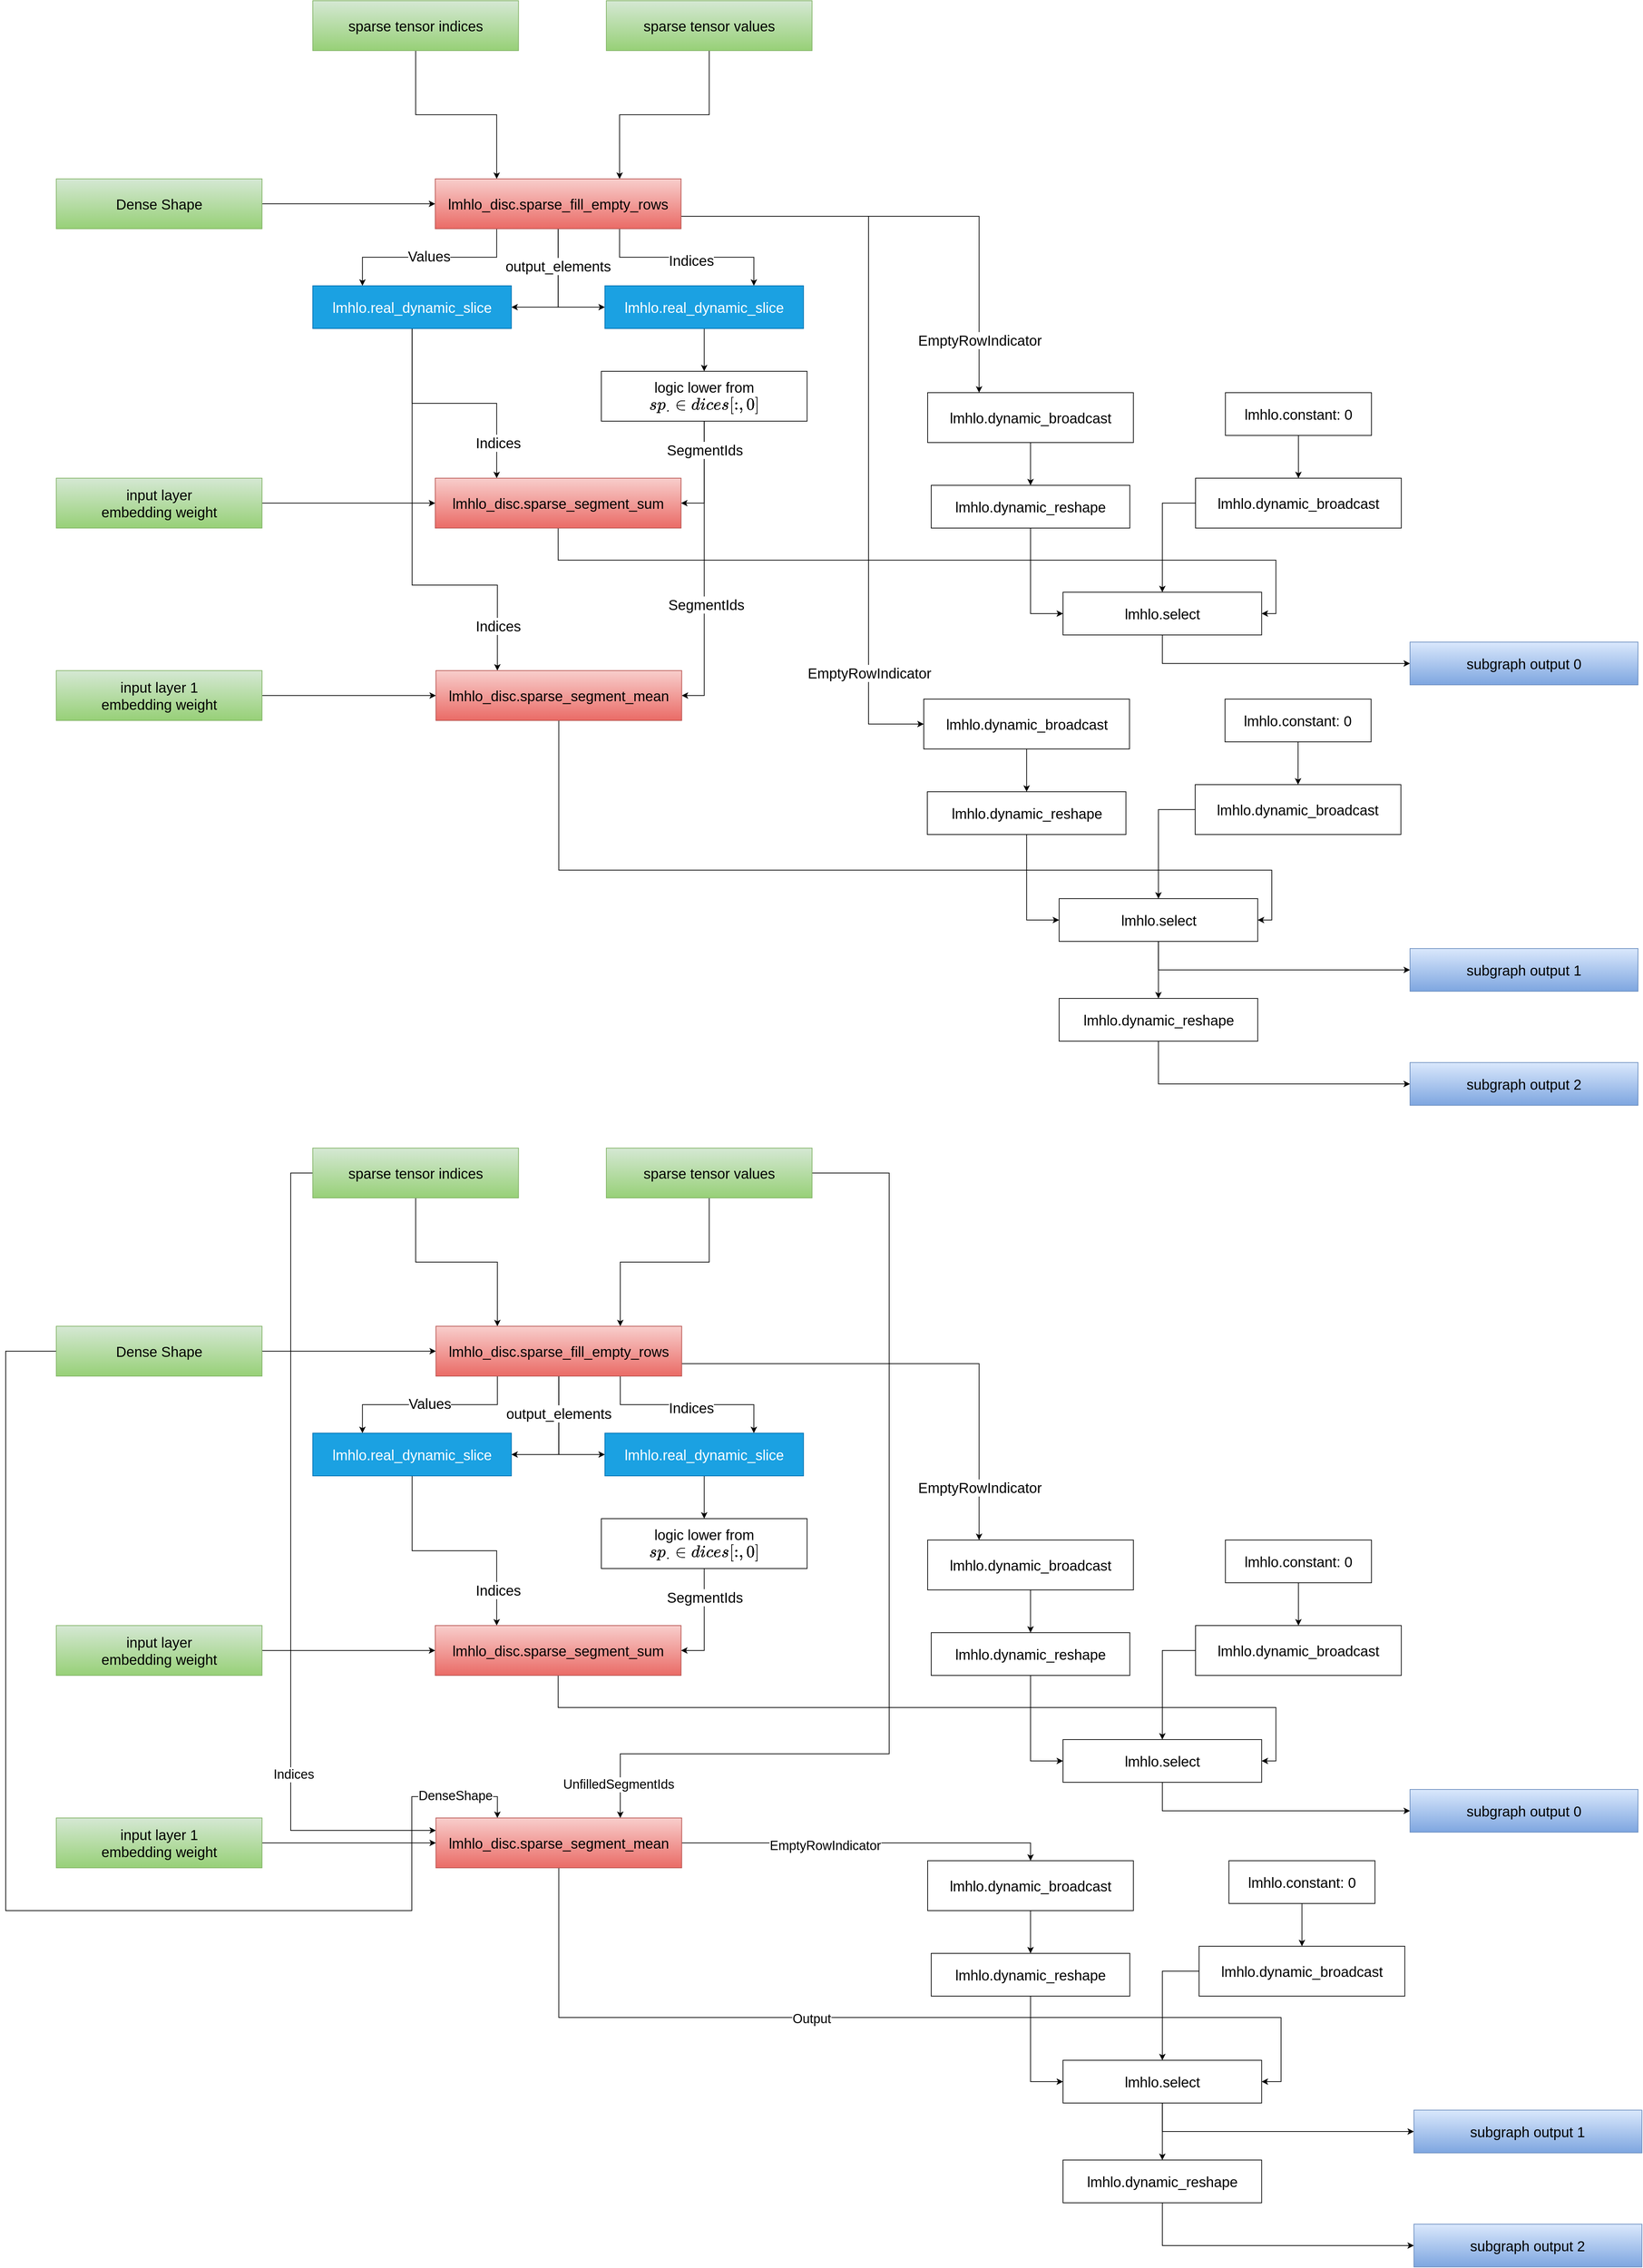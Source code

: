 <mxfile version="20.8.1" type="github">
  <diagram id="d8bZDvyaRTqL3WgqzmWe" name="第 1 页">
    <mxGraphModel dx="1758" dy="1062" grid="1" gridSize="10" guides="1" tooltips="1" connect="1" arrows="1" fold="1" page="1" pageScale="1" pageWidth="827" pageHeight="1169" math="0" shadow="0">
      <root>
        <mxCell id="0" />
        <mxCell id="1" parent="0" />
        <mxCell id="X-xHW5mmLoSHut0sya67-3" style="edgeStyle=orthogonalEdgeStyle;rounded=0;orthogonalLoop=1;jettySize=auto;html=1;entryX=0.75;entryY=0;entryDx=0;entryDy=0;" edge="1" parent="1" source="cq9_FSoDsHFWqfSbP8nX-22" target="cq9_FSoDsHFWqfSbP8nX-47">
          <mxGeometry relative="1" as="geometry" />
        </mxCell>
        <mxCell id="cq9_FSoDsHFWqfSbP8nX-22" value="sparse tensor values" style="rounded=0;whiteSpace=wrap;html=1;fontSize=20;fillColor=#d5e8d4;strokeColor=#82b366;gradientColor=#97d077;" parent="1" vertex="1">
          <mxGeometry x="903.0" y="20" width="288.75" height="70" as="geometry" />
        </mxCell>
        <mxCell id="X-xHW5mmLoSHut0sya67-2" style="edgeStyle=orthogonalEdgeStyle;rounded=0;orthogonalLoop=1;jettySize=auto;html=1;entryX=0.25;entryY=0;entryDx=0;entryDy=0;" edge="1" parent="1" source="cq9_FSoDsHFWqfSbP8nX-36" target="cq9_FSoDsHFWqfSbP8nX-47">
          <mxGeometry relative="1" as="geometry" />
        </mxCell>
        <mxCell id="cq9_FSoDsHFWqfSbP8nX-36" value="sparse tensor indices" style="rounded=0;whiteSpace=wrap;html=1;fontSize=20;fillColor=#d5e8d4;gradientColor=#97d077;strokeColor=#82b366;" parent="1" vertex="1">
          <mxGeometry x="491" y="20" width="288.75" height="70" as="geometry" />
        </mxCell>
        <mxCell id="X-xHW5mmLoSHut0sya67-1" style="edgeStyle=orthogonalEdgeStyle;rounded=0;orthogonalLoop=1;jettySize=auto;html=1;" edge="1" parent="1" source="cq9_FSoDsHFWqfSbP8nX-43" target="cq9_FSoDsHFWqfSbP8nX-47">
          <mxGeometry relative="1" as="geometry" />
        </mxCell>
        <mxCell id="cq9_FSoDsHFWqfSbP8nX-43" value="Dense Shape" style="rounded=0;whiteSpace=wrap;html=1;fontSize=20;fillColor=#d5e8d4;gradientColor=#97d077;strokeColor=#82b366;" parent="1" vertex="1">
          <mxGeometry x="131" y="270" width="288.75" height="70" as="geometry" />
        </mxCell>
        <mxCell id="JlMi3RwVU-hrbqbBFsQh-3" style="edgeStyle=orthogonalEdgeStyle;rounded=0;orthogonalLoop=1;jettySize=auto;html=1;exitX=0.25;exitY=1;exitDx=0;exitDy=0;entryX=0.25;entryY=0;entryDx=0;entryDy=0;fontSize=20;" parent="1" source="cq9_FSoDsHFWqfSbP8nX-47" target="JlMi3RwVU-hrbqbBFsQh-1" edge="1">
          <mxGeometry relative="1" as="geometry" />
        </mxCell>
        <mxCell id="JlMi3RwVU-hrbqbBFsQh-8" value="Values" style="edgeLabel;html=1;align=center;verticalAlign=middle;resizable=0;points=[];fontSize=20;" parent="JlMi3RwVU-hrbqbBFsQh-3" vertex="1" connectable="0">
          <mxGeometry x="0.007" y="-2" relative="1" as="geometry">
            <mxPoint as="offset" />
          </mxGeometry>
        </mxCell>
        <mxCell id="JlMi3RwVU-hrbqbBFsQh-4" style="edgeStyle=orthogonalEdgeStyle;rounded=0;orthogonalLoop=1;jettySize=auto;html=1;exitX=0.75;exitY=1;exitDx=0;exitDy=0;entryX=0.75;entryY=0;entryDx=0;entryDy=0;fontSize=20;" parent="1" source="cq9_FSoDsHFWqfSbP8nX-47" target="JlMi3RwVU-hrbqbBFsQh-2" edge="1">
          <mxGeometry relative="1" as="geometry" />
        </mxCell>
        <mxCell id="JlMi3RwVU-hrbqbBFsQh-9" value="Indices" style="edgeLabel;html=1;align=center;verticalAlign=middle;resizable=0;points=[];fontSize=20;" parent="JlMi3RwVU-hrbqbBFsQh-4" vertex="1" connectable="0">
          <mxGeometry x="0.044" y="-4" relative="1" as="geometry">
            <mxPoint as="offset" />
          </mxGeometry>
        </mxCell>
        <mxCell id="JlMi3RwVU-hrbqbBFsQh-5" style="edgeStyle=orthogonalEdgeStyle;rounded=0;orthogonalLoop=1;jettySize=auto;html=1;entryX=1;entryY=0.5;entryDx=0;entryDy=0;fontSize=20;" parent="1" source="cq9_FSoDsHFWqfSbP8nX-47" target="JlMi3RwVU-hrbqbBFsQh-1" edge="1">
          <mxGeometry relative="1" as="geometry" />
        </mxCell>
        <mxCell id="JlMi3RwVU-hrbqbBFsQh-6" style="edgeStyle=orthogonalEdgeStyle;rounded=0;orthogonalLoop=1;jettySize=auto;html=1;exitX=0.5;exitY=1;exitDx=0;exitDy=0;entryX=0;entryY=0.5;entryDx=0;entryDy=0;fontSize=20;" parent="1" source="cq9_FSoDsHFWqfSbP8nX-47" target="JlMi3RwVU-hrbqbBFsQh-2" edge="1">
          <mxGeometry relative="1" as="geometry" />
        </mxCell>
        <mxCell id="JlMi3RwVU-hrbqbBFsQh-7" value="output_elements" style="edgeLabel;html=1;align=center;verticalAlign=middle;resizable=0;points=[];fontSize=20;" parent="JlMi3RwVU-hrbqbBFsQh-6" vertex="1" connectable="0">
          <mxGeometry x="-0.408" y="-1" relative="1" as="geometry">
            <mxPoint as="offset" />
          </mxGeometry>
        </mxCell>
        <mxCell id="JlMi3RwVU-hrbqbBFsQh-59" style="edgeStyle=orthogonalEdgeStyle;rounded=0;orthogonalLoop=1;jettySize=auto;html=1;exitX=1;exitY=0.75;exitDx=0;exitDy=0;entryX=0.25;entryY=0;entryDx=0;entryDy=0;fontSize=20;" parent="1" source="cq9_FSoDsHFWqfSbP8nX-47" target="JlMi3RwVU-hrbqbBFsQh-26" edge="1">
          <mxGeometry relative="1" as="geometry" />
        </mxCell>
        <mxCell id="JlMi3RwVU-hrbqbBFsQh-61" value="EmptyRowIndicator" style="edgeLabel;html=1;align=center;verticalAlign=middle;resizable=0;points=[];fontSize=20;" parent="JlMi3RwVU-hrbqbBFsQh-59" vertex="1" connectable="0">
          <mxGeometry x="0.777" y="1" relative="1" as="geometry">
            <mxPoint as="offset" />
          </mxGeometry>
        </mxCell>
        <mxCell id="JlMi3RwVU-hrbqbBFsQh-73" style="edgeStyle=orthogonalEdgeStyle;rounded=0;orthogonalLoop=1;jettySize=auto;html=1;exitX=1;exitY=0.75;exitDx=0;exitDy=0;entryX=0;entryY=0.5;entryDx=0;entryDy=0;fontSize=20;" parent="1" source="cq9_FSoDsHFWqfSbP8nX-47" target="JlMi3RwVU-hrbqbBFsQh-51" edge="1">
          <mxGeometry x="0.059" y="133" relative="1" as="geometry">
            <Array as="points">
              <mxPoint x="1271" y="323" />
              <mxPoint x="1271" y="1035" />
            </Array>
            <mxPoint as="offset" />
          </mxGeometry>
        </mxCell>
        <mxCell id="JlMi3RwVU-hrbqbBFsQh-74" value="EmptyRowIndicator" style="edgeLabel;html=1;align=center;verticalAlign=middle;resizable=0;points=[];fontSize=20;" parent="JlMi3RwVU-hrbqbBFsQh-73" vertex="1" connectable="0">
          <mxGeometry x="0.716" y="1" relative="1" as="geometry">
            <mxPoint as="offset" />
          </mxGeometry>
        </mxCell>
        <mxCell id="cq9_FSoDsHFWqfSbP8nX-47" value="lmhlo_disc.sparse_fill_empty_rows" style="rounded=0;whiteSpace=wrap;html=1;fontSize=20;fillColor=#f8cecc;strokeColor=#b85450;gradientColor=#ea6b66;" parent="1" vertex="1">
          <mxGeometry x="662.87" y="270" width="345" height="70" as="geometry" />
        </mxCell>
        <mxCell id="JlMi3RwVU-hrbqbBFsQh-19" style="edgeStyle=orthogonalEdgeStyle;rounded=0;orthogonalLoop=1;jettySize=auto;html=1;entryX=0.25;entryY=0;entryDx=0;entryDy=0;fontSize=20;" parent="1" source="JlMi3RwVU-hrbqbBFsQh-1" target="JlMi3RwVU-hrbqbBFsQh-10" edge="1">
          <mxGeometry relative="1" as="geometry" />
        </mxCell>
        <mxCell id="JlMi3RwVU-hrbqbBFsQh-48" value="Indices" style="edgeLabel;html=1;align=center;verticalAlign=middle;resizable=0;points=[];fontSize=20;" parent="JlMi3RwVU-hrbqbBFsQh-19" vertex="1" connectable="0">
          <mxGeometry x="0.696" y="2" relative="1" as="geometry">
            <mxPoint as="offset" />
          </mxGeometry>
        </mxCell>
        <mxCell id="JlMi3RwVU-hrbqbBFsQh-46" style="edgeStyle=orthogonalEdgeStyle;rounded=0;orthogonalLoop=1;jettySize=auto;html=1;entryX=0.25;entryY=0;entryDx=0;entryDy=0;fontSize=20;" parent="1" source="JlMi3RwVU-hrbqbBFsQh-1" target="JlMi3RwVU-hrbqbBFsQh-40" edge="1">
          <mxGeometry relative="1" as="geometry">
            <Array as="points">
              <mxPoint x="630" y="840" />
              <mxPoint x="750" y="840" />
            </Array>
          </mxGeometry>
        </mxCell>
        <mxCell id="JlMi3RwVU-hrbqbBFsQh-49" value="Indices" style="edgeLabel;html=1;align=center;verticalAlign=middle;resizable=0;points=[];fontSize=20;" parent="JlMi3RwVU-hrbqbBFsQh-46" vertex="1" connectable="0">
          <mxGeometry x="0.79" y="1" relative="1" as="geometry">
            <mxPoint as="offset" />
          </mxGeometry>
        </mxCell>
        <mxCell id="JlMi3RwVU-hrbqbBFsQh-1" value="lmhlo.real_dynamic_slice" style="rounded=0;whiteSpace=wrap;html=1;fontSize=20;fillColor=#1ba1e2;fontColor=#ffffff;strokeColor=#006EAF;" parent="1" vertex="1">
          <mxGeometry x="491" y="420" width="278.75" height="60" as="geometry" />
        </mxCell>
        <mxCell id="JlMi3RwVU-hrbqbBFsQh-13" style="edgeStyle=orthogonalEdgeStyle;rounded=0;orthogonalLoop=1;jettySize=auto;html=1;entryX=0.5;entryY=0;entryDx=0;entryDy=0;fontSize=20;" parent="1" source="JlMi3RwVU-hrbqbBFsQh-2" target="JlMi3RwVU-hrbqbBFsQh-12" edge="1">
          <mxGeometry relative="1" as="geometry" />
        </mxCell>
        <mxCell id="JlMi3RwVU-hrbqbBFsQh-2" value="lmhlo.real_dynamic_slice" style="rounded=0;whiteSpace=wrap;html=1;fontSize=20;fillColor=#1ba1e2;fontColor=#ffffff;strokeColor=#006EAF;" parent="1" vertex="1">
          <mxGeometry x="901" y="420" width="278.75" height="60" as="geometry" />
        </mxCell>
        <mxCell id="JlMi3RwVU-hrbqbBFsQh-66" style="edgeStyle=orthogonalEdgeStyle;rounded=0;orthogonalLoop=1;jettySize=auto;html=1;exitX=0.5;exitY=1;exitDx=0;exitDy=0;entryX=1;entryY=0.5;entryDx=0;entryDy=0;fontSize=20;" parent="1" source="JlMi3RwVU-hrbqbBFsQh-10" target="JlMi3RwVU-hrbqbBFsQh-37" edge="1">
          <mxGeometry relative="1" as="geometry" />
        </mxCell>
        <mxCell id="JlMi3RwVU-hrbqbBFsQh-10" value="lmhlo_disc.sparse_segment_sum" style="rounded=0;whiteSpace=wrap;html=1;fontSize=20;fillColor=#f8cecc;strokeColor=#b85450;gradientColor=#ea6b66;" parent="1" vertex="1">
          <mxGeometry x="662.87" y="690" width="345" height="70" as="geometry" />
        </mxCell>
        <mxCell id="JlMi3RwVU-hrbqbBFsQh-14" style="edgeStyle=orthogonalEdgeStyle;rounded=0;orthogonalLoop=1;jettySize=auto;html=1;exitX=0.5;exitY=1;exitDx=0;exitDy=0;entryX=1;entryY=0.5;entryDx=0;entryDy=0;fontSize=20;" parent="1" source="JlMi3RwVU-hrbqbBFsQh-12" target="JlMi3RwVU-hrbqbBFsQh-10" edge="1">
          <mxGeometry relative="1" as="geometry" />
        </mxCell>
        <mxCell id="JlMi3RwVU-hrbqbBFsQh-43" style="edgeStyle=orthogonalEdgeStyle;rounded=0;orthogonalLoop=1;jettySize=auto;html=1;exitX=0.5;exitY=1;exitDx=0;exitDy=0;entryX=1;entryY=0.5;entryDx=0;entryDy=0;fontSize=20;" parent="1" source="JlMi3RwVU-hrbqbBFsQh-12" target="JlMi3RwVU-hrbqbBFsQh-40" edge="1">
          <mxGeometry relative="1" as="geometry" />
        </mxCell>
        <mxCell id="JlMi3RwVU-hrbqbBFsQh-45" value="SegmentIds" style="edgeLabel;html=1;align=center;verticalAlign=middle;resizable=0;points=[];fontSize=20;" parent="JlMi3RwVU-hrbqbBFsQh-43" vertex="1" connectable="0">
          <mxGeometry x="0.234" y="2" relative="1" as="geometry">
            <mxPoint as="offset" />
          </mxGeometry>
        </mxCell>
        <mxCell id="JlMi3RwVU-hrbqbBFsQh-12" value="logic lower from `sp_ids.indices[:, 0]`" style="rounded=0;whiteSpace=wrap;html=1;fontSize=20;" parent="1" vertex="1">
          <mxGeometry x="896" y="540" width="288.75" height="70" as="geometry" />
        </mxCell>
        <mxCell id="JlMi3RwVU-hrbqbBFsQh-23" style="edgeStyle=orthogonalEdgeStyle;rounded=0;orthogonalLoop=1;jettySize=auto;html=1;exitX=1;exitY=0.5;exitDx=0;exitDy=0;entryX=0;entryY=0.5;entryDx=0;entryDy=0;fontSize=20;" parent="1" source="JlMi3RwVU-hrbqbBFsQh-18" target="JlMi3RwVU-hrbqbBFsQh-10" edge="1">
          <mxGeometry relative="1" as="geometry" />
        </mxCell>
        <mxCell id="JlMi3RwVU-hrbqbBFsQh-18" value="input layer &lt;br&gt;embedding weight" style="rounded=0;whiteSpace=wrap;html=1;fontSize=20;fillColor=#d5e8d4;gradientColor=#97d077;strokeColor=#82b366;" parent="1" vertex="1">
          <mxGeometry x="131" y="690" width="288.75" height="70" as="geometry" />
        </mxCell>
        <mxCell id="JlMi3RwVU-hrbqbBFsQh-32" style="edgeStyle=orthogonalEdgeStyle;rounded=0;orthogonalLoop=1;jettySize=auto;html=1;entryX=0.5;entryY=0;entryDx=0;entryDy=0;fontSize=20;" parent="1" source="JlMi3RwVU-hrbqbBFsQh-26" target="JlMi3RwVU-hrbqbBFsQh-31" edge="1">
          <mxGeometry relative="1" as="geometry" />
        </mxCell>
        <mxCell id="JlMi3RwVU-hrbqbBFsQh-26" value="lmhlo.dynamic_broadcast" style="rounded=0;whiteSpace=wrap;html=1;fontSize=20;" parent="1" vertex="1">
          <mxGeometry x="1354" y="570" width="288.75" height="70" as="geometry" />
        </mxCell>
        <mxCell id="JlMi3RwVU-hrbqbBFsQh-38" style="edgeStyle=orthogonalEdgeStyle;rounded=0;orthogonalLoop=1;jettySize=auto;html=1;entryX=0;entryY=0.5;entryDx=0;entryDy=0;fontSize=20;" parent="1" source="JlMi3RwVU-hrbqbBFsQh-31" target="JlMi3RwVU-hrbqbBFsQh-37" edge="1">
          <mxGeometry relative="1" as="geometry" />
        </mxCell>
        <mxCell id="JlMi3RwVU-hrbqbBFsQh-31" value="lmhlo.dynamic_reshape" style="rounded=0;whiteSpace=wrap;html=1;fontSize=20;" parent="1" vertex="1">
          <mxGeometry x="1359" y="700" width="278.75" height="60" as="geometry" />
        </mxCell>
        <mxCell id="JlMi3RwVU-hrbqbBFsQh-67" style="edgeStyle=orthogonalEdgeStyle;rounded=0;orthogonalLoop=1;jettySize=auto;html=1;exitX=0;exitY=0.5;exitDx=0;exitDy=0;entryX=0.5;entryY=0;entryDx=0;entryDy=0;fontSize=20;" parent="1" source="JlMi3RwVU-hrbqbBFsQh-34" target="JlMi3RwVU-hrbqbBFsQh-37" edge="1">
          <mxGeometry relative="1" as="geometry" />
        </mxCell>
        <mxCell id="JlMi3RwVU-hrbqbBFsQh-34" value="lmhlo.dynamic_broadcast" style="rounded=0;whiteSpace=wrap;html=1;fontSize=20;" parent="1" vertex="1">
          <mxGeometry x="1730" y="690" width="288.75" height="70" as="geometry" />
        </mxCell>
        <mxCell id="JlMi3RwVU-hrbqbBFsQh-35" style="edgeStyle=orthogonalEdgeStyle;rounded=0;orthogonalLoop=1;jettySize=auto;html=1;entryX=0.5;entryY=0;entryDx=0;entryDy=0;fontSize=20;" parent="1" source="JlMi3RwVU-hrbqbBFsQh-36" target="JlMi3RwVU-hrbqbBFsQh-34" edge="1">
          <mxGeometry relative="1" as="geometry" />
        </mxCell>
        <mxCell id="JlMi3RwVU-hrbqbBFsQh-36" value="lmhlo.constant: 0" style="rounded=0;whiteSpace=wrap;html=1;fontSize=20;" parent="1" vertex="1">
          <mxGeometry x="1771.88" y="570" width="205" height="60" as="geometry" />
        </mxCell>
        <mxCell id="JlMi3RwVU-hrbqbBFsQh-71" style="edgeStyle=orthogonalEdgeStyle;rounded=0;orthogonalLoop=1;jettySize=auto;html=1;entryX=0;entryY=0.5;entryDx=0;entryDy=0;fontSize=20;" parent="1" source="JlMi3RwVU-hrbqbBFsQh-37" target="JlMi3RwVU-hrbqbBFsQh-70" edge="1">
          <mxGeometry relative="1" as="geometry">
            <Array as="points">
              <mxPoint x="1683" y="950" />
            </Array>
          </mxGeometry>
        </mxCell>
        <mxCell id="JlMi3RwVU-hrbqbBFsQh-37" value="lmhlo.select" style="rounded=0;whiteSpace=wrap;html=1;fontSize=20;" parent="1" vertex="1">
          <mxGeometry x="1544" y="850" width="278.75" height="60" as="geometry" />
        </mxCell>
        <mxCell id="JlMi3RwVU-hrbqbBFsQh-72" style="edgeStyle=orthogonalEdgeStyle;rounded=0;orthogonalLoop=1;jettySize=auto;html=1;entryX=1;entryY=0.5;entryDx=0;entryDy=0;fontSize=20;" parent="1" source="JlMi3RwVU-hrbqbBFsQh-40" target="JlMi3RwVU-hrbqbBFsQh-58" edge="1">
          <mxGeometry relative="1" as="geometry">
            <Array as="points">
              <mxPoint x="836" y="1240" />
              <mxPoint x="1837" y="1240" />
              <mxPoint x="1837" y="1310" />
            </Array>
          </mxGeometry>
        </mxCell>
        <mxCell id="JlMi3RwVU-hrbqbBFsQh-40" value="lmhlo_disc.sparse_segment_mean" style="rounded=0;whiteSpace=wrap;html=1;fontSize=20;fillColor=#f8cecc;strokeColor=#b85450;gradientColor=#ea6b66;" parent="1" vertex="1">
          <mxGeometry x="663.82" y="960" width="345" height="70" as="geometry" />
        </mxCell>
        <mxCell id="JlMi3RwVU-hrbqbBFsQh-42" style="edgeStyle=orthogonalEdgeStyle;rounded=0;orthogonalLoop=1;jettySize=auto;html=1;exitX=1;exitY=0.5;exitDx=0;exitDy=0;entryX=0;entryY=0.5;entryDx=0;entryDy=0;fontSize=20;" parent="1" source="JlMi3RwVU-hrbqbBFsQh-41" target="JlMi3RwVU-hrbqbBFsQh-40" edge="1">
          <mxGeometry relative="1" as="geometry" />
        </mxCell>
        <mxCell id="JlMi3RwVU-hrbqbBFsQh-41" value="input layer 1&lt;br&gt;embedding weight" style="rounded=0;whiteSpace=wrap;html=1;fontSize=20;fillColor=#d5e8d4;gradientColor=#97d077;strokeColor=#82b366;" parent="1" vertex="1">
          <mxGeometry x="131" y="960" width="288.75" height="70" as="geometry" />
        </mxCell>
        <mxCell id="JlMi3RwVU-hrbqbBFsQh-44" value="SegmentIds" style="edgeLabel;html=1;align=center;verticalAlign=middle;resizable=0;points=[];fontSize=20;" parent="1" vertex="1" connectable="0">
          <mxGeometry x="1040.377" y="650.0" as="geometry" />
        </mxCell>
        <mxCell id="JlMi3RwVU-hrbqbBFsQh-50" style="edgeStyle=orthogonalEdgeStyle;rounded=0;orthogonalLoop=1;jettySize=auto;html=1;entryX=0.5;entryY=0;entryDx=0;entryDy=0;fontSize=20;" parent="1" source="JlMi3RwVU-hrbqbBFsQh-51" target="JlMi3RwVU-hrbqbBFsQh-53" edge="1">
          <mxGeometry relative="1" as="geometry" />
        </mxCell>
        <mxCell id="JlMi3RwVU-hrbqbBFsQh-51" value="lmhlo.dynamic_broadcast" style="rounded=0;whiteSpace=wrap;html=1;fontSize=20;" parent="1" vertex="1">
          <mxGeometry x="1348.53" y="1000" width="288.75" height="70" as="geometry" />
        </mxCell>
        <mxCell id="JlMi3RwVU-hrbqbBFsQh-52" style="edgeStyle=orthogonalEdgeStyle;rounded=0;orthogonalLoop=1;jettySize=auto;html=1;entryX=0;entryY=0.5;entryDx=0;entryDy=0;fontSize=20;" parent="1" source="JlMi3RwVU-hrbqbBFsQh-53" target="JlMi3RwVU-hrbqbBFsQh-58" edge="1">
          <mxGeometry relative="1" as="geometry" />
        </mxCell>
        <mxCell id="JlMi3RwVU-hrbqbBFsQh-53" value="lmhlo.dynamic_reshape" style="rounded=0;whiteSpace=wrap;html=1;fontSize=20;" parent="1" vertex="1">
          <mxGeometry x="1353.53" y="1130" width="278.75" height="60" as="geometry" />
        </mxCell>
        <mxCell id="JlMi3RwVU-hrbqbBFsQh-75" style="edgeStyle=orthogonalEdgeStyle;rounded=0;orthogonalLoop=1;jettySize=auto;html=1;exitX=0;exitY=0.5;exitDx=0;exitDy=0;fontSize=20;" parent="1" source="JlMi3RwVU-hrbqbBFsQh-55" target="JlMi3RwVU-hrbqbBFsQh-58" edge="1">
          <mxGeometry relative="1" as="geometry" />
        </mxCell>
        <mxCell id="JlMi3RwVU-hrbqbBFsQh-55" value="lmhlo.dynamic_broadcast" style="rounded=0;whiteSpace=wrap;html=1;fontSize=20;" parent="1" vertex="1">
          <mxGeometry x="1729.47" y="1120" width="288.75" height="70" as="geometry" />
        </mxCell>
        <mxCell id="JlMi3RwVU-hrbqbBFsQh-56" style="edgeStyle=orthogonalEdgeStyle;rounded=0;orthogonalLoop=1;jettySize=auto;html=1;entryX=0.5;entryY=0;entryDx=0;entryDy=0;fontSize=20;" parent="1" source="JlMi3RwVU-hrbqbBFsQh-57" target="JlMi3RwVU-hrbqbBFsQh-55" edge="1">
          <mxGeometry relative="1" as="geometry" />
        </mxCell>
        <mxCell id="JlMi3RwVU-hrbqbBFsQh-57" value="lmhlo.constant: 0" style="rounded=0;whiteSpace=wrap;html=1;fontSize=20;" parent="1" vertex="1">
          <mxGeometry x="1771.35" y="1000" width="205" height="60" as="geometry" />
        </mxCell>
        <mxCell id="JlMi3RwVU-hrbqbBFsQh-77" style="edgeStyle=orthogonalEdgeStyle;rounded=0;orthogonalLoop=1;jettySize=auto;html=1;entryX=0.5;entryY=0;entryDx=0;entryDy=0;fontSize=20;" parent="1" source="JlMi3RwVU-hrbqbBFsQh-58" target="JlMi3RwVU-hrbqbBFsQh-76" edge="1">
          <mxGeometry relative="1" as="geometry" />
        </mxCell>
        <mxCell id="JlMi3RwVU-hrbqbBFsQh-81" style="edgeStyle=orthogonalEdgeStyle;rounded=0;orthogonalLoop=1;jettySize=auto;html=1;entryX=0;entryY=0.5;entryDx=0;entryDy=0;fontSize=20;" parent="1" source="JlMi3RwVU-hrbqbBFsQh-58" target="JlMi3RwVU-hrbqbBFsQh-78" edge="1">
          <mxGeometry relative="1" as="geometry">
            <Array as="points">
              <mxPoint x="1678" y="1380" />
            </Array>
          </mxGeometry>
        </mxCell>
        <mxCell id="JlMi3RwVU-hrbqbBFsQh-58" value="lmhlo.select" style="rounded=0;whiteSpace=wrap;html=1;fontSize=20;" parent="1" vertex="1">
          <mxGeometry x="1538.53" y="1280" width="278.75" height="60" as="geometry" />
        </mxCell>
        <mxCell id="JlMi3RwVU-hrbqbBFsQh-70" value="subgraph output 0" style="rounded=0;whiteSpace=wrap;html=1;fontSize=20;fillColor=#dae8fc;gradientColor=#7ea6e0;strokeColor=#6c8ebf;" parent="1" vertex="1">
          <mxGeometry x="2031" y="920" width="320" height="60" as="geometry" />
        </mxCell>
        <mxCell id="JlMi3RwVU-hrbqbBFsQh-80" style="edgeStyle=orthogonalEdgeStyle;rounded=0;orthogonalLoop=1;jettySize=auto;html=1;entryX=0;entryY=0.5;entryDx=0;entryDy=0;fontSize=20;" parent="1" source="JlMi3RwVU-hrbqbBFsQh-76" target="JlMi3RwVU-hrbqbBFsQh-79" edge="1">
          <mxGeometry relative="1" as="geometry">
            <Array as="points">
              <mxPoint x="1678" y="1540" />
            </Array>
          </mxGeometry>
        </mxCell>
        <mxCell id="JlMi3RwVU-hrbqbBFsQh-76" value="lmhlo.dynamic_reshape" style="rounded=0;whiteSpace=wrap;html=1;fontSize=20;" parent="1" vertex="1">
          <mxGeometry x="1538.53" y="1420" width="278.75" height="60" as="geometry" />
        </mxCell>
        <mxCell id="JlMi3RwVU-hrbqbBFsQh-78" value="subgraph output 1" style="rounded=0;whiteSpace=wrap;html=1;fontSize=20;fillColor=#dae8fc;gradientColor=#7ea6e0;strokeColor=#6c8ebf;" parent="1" vertex="1">
          <mxGeometry x="2031" y="1350" width="320" height="60" as="geometry" />
        </mxCell>
        <mxCell id="JlMi3RwVU-hrbqbBFsQh-79" value="subgraph output 2" style="rounded=0;whiteSpace=wrap;html=1;fontSize=20;fillColor=#dae8fc;gradientColor=#7ea6e0;strokeColor=#6c8ebf;" parent="1" vertex="1">
          <mxGeometry x="2031" y="1510" width="320" height="60" as="geometry" />
        </mxCell>
        <mxCell id="X-xHW5mmLoSHut0sya67-4" style="edgeStyle=orthogonalEdgeStyle;rounded=0;orthogonalLoop=1;jettySize=auto;html=1;entryX=0.75;entryY=0;entryDx=0;entryDy=0;" edge="1" parent="1" source="X-xHW5mmLoSHut0sya67-5" target="X-xHW5mmLoSHut0sya67-21">
          <mxGeometry relative="1" as="geometry" />
        </mxCell>
        <mxCell id="X-xHW5mmLoSHut0sya67-76" style="edgeStyle=orthogonalEdgeStyle;rounded=0;orthogonalLoop=1;jettySize=auto;html=1;entryX=0.75;entryY=0;entryDx=0;entryDy=0;fontSize=18;" edge="1" parent="1" source="X-xHW5mmLoSHut0sya67-5" target="X-xHW5mmLoSHut0sya67-48">
          <mxGeometry relative="1" as="geometry">
            <Array as="points">
              <mxPoint x="1300" y="1665" />
              <mxPoint x="1300" y="2480" />
              <mxPoint x="923" y="2480" />
            </Array>
          </mxGeometry>
        </mxCell>
        <mxCell id="X-xHW5mmLoSHut0sya67-77" value="UnfilledSegmentIds" style="edgeLabel;html=1;align=center;verticalAlign=middle;resizable=0;points=[];fontSize=18;" vertex="1" connectable="0" parent="X-xHW5mmLoSHut0sya67-76">
          <mxGeometry x="0.932" y="-3" relative="1" as="geometry">
            <mxPoint as="offset" />
          </mxGeometry>
        </mxCell>
        <mxCell id="X-xHW5mmLoSHut0sya67-5" value="sparse tensor values" style="rounded=0;whiteSpace=wrap;html=1;fontSize=20;fillColor=#d5e8d4;strokeColor=#82b366;gradientColor=#97d077;" vertex="1" parent="1">
          <mxGeometry x="903.0" y="1630" width="288.75" height="70" as="geometry" />
        </mxCell>
        <mxCell id="X-xHW5mmLoSHut0sya67-6" style="edgeStyle=orthogonalEdgeStyle;rounded=0;orthogonalLoop=1;jettySize=auto;html=1;entryX=0.25;entryY=0;entryDx=0;entryDy=0;" edge="1" parent="1" source="X-xHW5mmLoSHut0sya67-7" target="X-xHW5mmLoSHut0sya67-21">
          <mxGeometry relative="1" as="geometry" />
        </mxCell>
        <mxCell id="X-xHW5mmLoSHut0sya67-74" style="edgeStyle=orthogonalEdgeStyle;rounded=0;orthogonalLoop=1;jettySize=auto;html=1;entryX=0;entryY=0.25;entryDx=0;entryDy=0;fontSize=18;" edge="1" parent="1" source="X-xHW5mmLoSHut0sya67-7" target="X-xHW5mmLoSHut0sya67-48">
          <mxGeometry relative="1" as="geometry">
            <Array as="points">
              <mxPoint x="460" y="1665" />
              <mxPoint x="460" y="2588" />
            </Array>
          </mxGeometry>
        </mxCell>
        <mxCell id="X-xHW5mmLoSHut0sya67-75" value="Indices" style="edgeLabel;html=1;align=center;verticalAlign=middle;resizable=0;points=[];fontSize=18;" vertex="1" connectable="0" parent="X-xHW5mmLoSHut0sya67-74">
          <mxGeometry x="0.511" y="4" relative="1" as="geometry">
            <mxPoint as="offset" />
          </mxGeometry>
        </mxCell>
        <mxCell id="X-xHW5mmLoSHut0sya67-7" value="sparse tensor indices" style="rounded=0;whiteSpace=wrap;html=1;fontSize=20;fillColor=#d5e8d4;gradientColor=#97d077;strokeColor=#82b366;" vertex="1" parent="1">
          <mxGeometry x="491" y="1630" width="288.75" height="70" as="geometry" />
        </mxCell>
        <mxCell id="X-xHW5mmLoSHut0sya67-8" style="edgeStyle=orthogonalEdgeStyle;rounded=0;orthogonalLoop=1;jettySize=auto;html=1;" edge="1" parent="1" source="X-xHW5mmLoSHut0sya67-9" target="X-xHW5mmLoSHut0sya67-21">
          <mxGeometry relative="1" as="geometry" />
        </mxCell>
        <mxCell id="X-xHW5mmLoSHut0sya67-78" style="edgeStyle=orthogonalEdgeStyle;rounded=0;orthogonalLoop=1;jettySize=auto;html=1;fontSize=18;entryX=0.25;entryY=0;entryDx=0;entryDy=0;" edge="1" parent="1" source="X-xHW5mmLoSHut0sya67-9" target="X-xHW5mmLoSHut0sya67-48">
          <mxGeometry relative="1" as="geometry">
            <mxPoint x="750" y="2560" as="targetPoint" />
            <Array as="points">
              <mxPoint x="60" y="1915" />
              <mxPoint x="60" y="2700" />
              <mxPoint x="630" y="2700" />
              <mxPoint x="630" y="2540" />
              <mxPoint x="750" y="2540" />
            </Array>
          </mxGeometry>
        </mxCell>
        <mxCell id="X-xHW5mmLoSHut0sya67-80" value="DenseShape" style="edgeLabel;html=1;align=center;verticalAlign=middle;resizable=0;points=[];fontSize=18;" vertex="1" connectable="0" parent="X-xHW5mmLoSHut0sya67-78">
          <mxGeometry x="0.885" y="1" relative="1" as="geometry">
            <mxPoint x="10" as="offset" />
          </mxGeometry>
        </mxCell>
        <mxCell id="X-xHW5mmLoSHut0sya67-9" value="Dense Shape" style="rounded=0;whiteSpace=wrap;html=1;fontSize=20;fillColor=#d5e8d4;gradientColor=#97d077;strokeColor=#82b366;" vertex="1" parent="1">
          <mxGeometry x="131" y="1880" width="288.75" height="70" as="geometry" />
        </mxCell>
        <mxCell id="X-xHW5mmLoSHut0sya67-10" style="edgeStyle=orthogonalEdgeStyle;rounded=0;orthogonalLoop=1;jettySize=auto;html=1;exitX=0.25;exitY=1;exitDx=0;exitDy=0;entryX=0.25;entryY=0;entryDx=0;entryDy=0;fontSize=20;" edge="1" parent="1" source="X-xHW5mmLoSHut0sya67-21" target="X-xHW5mmLoSHut0sya67-26">
          <mxGeometry relative="1" as="geometry" />
        </mxCell>
        <mxCell id="X-xHW5mmLoSHut0sya67-11" value="Values" style="edgeLabel;html=1;align=center;verticalAlign=middle;resizable=0;points=[];fontSize=20;" vertex="1" connectable="0" parent="X-xHW5mmLoSHut0sya67-10">
          <mxGeometry x="0.007" y="-2" relative="1" as="geometry">
            <mxPoint as="offset" />
          </mxGeometry>
        </mxCell>
        <mxCell id="X-xHW5mmLoSHut0sya67-12" style="edgeStyle=orthogonalEdgeStyle;rounded=0;orthogonalLoop=1;jettySize=auto;html=1;exitX=0.75;exitY=1;exitDx=0;exitDy=0;entryX=0.75;entryY=0;entryDx=0;entryDy=0;fontSize=20;" edge="1" parent="1" source="X-xHW5mmLoSHut0sya67-21" target="X-xHW5mmLoSHut0sya67-28">
          <mxGeometry relative="1" as="geometry" />
        </mxCell>
        <mxCell id="X-xHW5mmLoSHut0sya67-13" value="Indices" style="edgeLabel;html=1;align=center;verticalAlign=middle;resizable=0;points=[];fontSize=20;" vertex="1" connectable="0" parent="X-xHW5mmLoSHut0sya67-12">
          <mxGeometry x="0.044" y="-4" relative="1" as="geometry">
            <mxPoint as="offset" />
          </mxGeometry>
        </mxCell>
        <mxCell id="X-xHW5mmLoSHut0sya67-14" style="edgeStyle=orthogonalEdgeStyle;rounded=0;orthogonalLoop=1;jettySize=auto;html=1;entryX=1;entryY=0.5;entryDx=0;entryDy=0;fontSize=20;" edge="1" parent="1" source="X-xHW5mmLoSHut0sya67-21" target="X-xHW5mmLoSHut0sya67-26">
          <mxGeometry relative="1" as="geometry" />
        </mxCell>
        <mxCell id="X-xHW5mmLoSHut0sya67-15" style="edgeStyle=orthogonalEdgeStyle;rounded=0;orthogonalLoop=1;jettySize=auto;html=1;exitX=0.5;exitY=1;exitDx=0;exitDy=0;entryX=0;entryY=0.5;entryDx=0;entryDy=0;fontSize=20;" edge="1" parent="1" source="X-xHW5mmLoSHut0sya67-21" target="X-xHW5mmLoSHut0sya67-28">
          <mxGeometry relative="1" as="geometry" />
        </mxCell>
        <mxCell id="X-xHW5mmLoSHut0sya67-16" value="output_elements" style="edgeLabel;html=1;align=center;verticalAlign=middle;resizable=0;points=[];fontSize=20;" vertex="1" connectable="0" parent="X-xHW5mmLoSHut0sya67-15">
          <mxGeometry x="-0.408" y="-1" relative="1" as="geometry">
            <mxPoint as="offset" />
          </mxGeometry>
        </mxCell>
        <mxCell id="X-xHW5mmLoSHut0sya67-17" style="edgeStyle=orthogonalEdgeStyle;rounded=0;orthogonalLoop=1;jettySize=auto;html=1;exitX=1;exitY=0.75;exitDx=0;exitDy=0;entryX=0.25;entryY=0;entryDx=0;entryDy=0;fontSize=20;" edge="1" parent="1" source="X-xHW5mmLoSHut0sya67-21" target="X-xHW5mmLoSHut0sya67-38">
          <mxGeometry relative="1" as="geometry" />
        </mxCell>
        <mxCell id="X-xHW5mmLoSHut0sya67-18" value="EmptyRowIndicator" style="edgeLabel;html=1;align=center;verticalAlign=middle;resizable=0;points=[];fontSize=20;" vertex="1" connectable="0" parent="X-xHW5mmLoSHut0sya67-17">
          <mxGeometry x="0.777" y="1" relative="1" as="geometry">
            <mxPoint as="offset" />
          </mxGeometry>
        </mxCell>
        <mxCell id="X-xHW5mmLoSHut0sya67-21" value="lmhlo_disc.sparse_fill_empty_rows" style="rounded=0;whiteSpace=wrap;html=1;fontSize=20;fillColor=#f8cecc;strokeColor=#b85450;gradientColor=#ea6b66;" vertex="1" parent="1">
          <mxGeometry x="663.82" y="1880" width="345" height="70" as="geometry" />
        </mxCell>
        <mxCell id="X-xHW5mmLoSHut0sya67-22" style="edgeStyle=orthogonalEdgeStyle;rounded=0;orthogonalLoop=1;jettySize=auto;html=1;entryX=0.25;entryY=0;entryDx=0;entryDy=0;fontSize=20;" edge="1" parent="1" source="X-xHW5mmLoSHut0sya67-26" target="X-xHW5mmLoSHut0sya67-30">
          <mxGeometry relative="1" as="geometry" />
        </mxCell>
        <mxCell id="X-xHW5mmLoSHut0sya67-23" value="Indices" style="edgeLabel;html=1;align=center;verticalAlign=middle;resizable=0;points=[];fontSize=20;" vertex="1" connectable="0" parent="X-xHW5mmLoSHut0sya67-22">
          <mxGeometry x="0.696" y="2" relative="1" as="geometry">
            <mxPoint as="offset" />
          </mxGeometry>
        </mxCell>
        <mxCell id="X-xHW5mmLoSHut0sya67-26" value="lmhlo.real_dynamic_slice" style="rounded=0;whiteSpace=wrap;html=1;fontSize=20;fillColor=#1ba1e2;fontColor=#ffffff;strokeColor=#006EAF;" vertex="1" parent="1">
          <mxGeometry x="491" y="2030" width="278.75" height="60" as="geometry" />
        </mxCell>
        <mxCell id="X-xHW5mmLoSHut0sya67-27" style="edgeStyle=orthogonalEdgeStyle;rounded=0;orthogonalLoop=1;jettySize=auto;html=1;entryX=0.5;entryY=0;entryDx=0;entryDy=0;fontSize=20;" edge="1" parent="1" source="X-xHW5mmLoSHut0sya67-28" target="X-xHW5mmLoSHut0sya67-34">
          <mxGeometry relative="1" as="geometry" />
        </mxCell>
        <mxCell id="X-xHW5mmLoSHut0sya67-28" value="lmhlo.real_dynamic_slice" style="rounded=0;whiteSpace=wrap;html=1;fontSize=20;fillColor=#1ba1e2;fontColor=#ffffff;strokeColor=#006EAF;" vertex="1" parent="1">
          <mxGeometry x="901" y="2030" width="278.75" height="60" as="geometry" />
        </mxCell>
        <mxCell id="X-xHW5mmLoSHut0sya67-29" style="edgeStyle=orthogonalEdgeStyle;rounded=0;orthogonalLoop=1;jettySize=auto;html=1;exitX=0.5;exitY=1;exitDx=0;exitDy=0;entryX=1;entryY=0.5;entryDx=0;entryDy=0;fontSize=20;" edge="1" parent="1" source="X-xHW5mmLoSHut0sya67-30" target="X-xHW5mmLoSHut0sya67-46">
          <mxGeometry relative="1" as="geometry" />
        </mxCell>
        <mxCell id="X-xHW5mmLoSHut0sya67-30" value="lmhlo_disc.sparse_segment_sum" style="rounded=0;whiteSpace=wrap;html=1;fontSize=20;fillColor=#f8cecc;strokeColor=#b85450;gradientColor=#ea6b66;" vertex="1" parent="1">
          <mxGeometry x="662.87" y="2300" width="345" height="70" as="geometry" />
        </mxCell>
        <mxCell id="X-xHW5mmLoSHut0sya67-31" style="edgeStyle=orthogonalEdgeStyle;rounded=0;orthogonalLoop=1;jettySize=auto;html=1;exitX=0.5;exitY=1;exitDx=0;exitDy=0;entryX=1;entryY=0.5;entryDx=0;entryDy=0;fontSize=20;" edge="1" parent="1" source="X-xHW5mmLoSHut0sya67-34" target="X-xHW5mmLoSHut0sya67-30">
          <mxGeometry relative="1" as="geometry" />
        </mxCell>
        <mxCell id="X-xHW5mmLoSHut0sya67-34" value="logic lower from `sp_ids.indices[:, 0]`" style="rounded=0;whiteSpace=wrap;html=1;fontSize=20;" vertex="1" parent="1">
          <mxGeometry x="896" y="2150" width="288.75" height="70" as="geometry" />
        </mxCell>
        <mxCell id="X-xHW5mmLoSHut0sya67-35" style="edgeStyle=orthogonalEdgeStyle;rounded=0;orthogonalLoop=1;jettySize=auto;html=1;exitX=1;exitY=0.5;exitDx=0;exitDy=0;entryX=0;entryY=0.5;entryDx=0;entryDy=0;fontSize=20;" edge="1" parent="1" source="X-xHW5mmLoSHut0sya67-36" target="X-xHW5mmLoSHut0sya67-30">
          <mxGeometry relative="1" as="geometry" />
        </mxCell>
        <mxCell id="X-xHW5mmLoSHut0sya67-36" value="input layer &lt;br&gt;embedding weight" style="rounded=0;whiteSpace=wrap;html=1;fontSize=20;fillColor=#d5e8d4;gradientColor=#97d077;strokeColor=#82b366;" vertex="1" parent="1">
          <mxGeometry x="131" y="2300" width="288.75" height="70" as="geometry" />
        </mxCell>
        <mxCell id="X-xHW5mmLoSHut0sya67-37" style="edgeStyle=orthogonalEdgeStyle;rounded=0;orthogonalLoop=1;jettySize=auto;html=1;entryX=0.5;entryY=0;entryDx=0;entryDy=0;fontSize=20;" edge="1" parent="1" source="X-xHW5mmLoSHut0sya67-38" target="X-xHW5mmLoSHut0sya67-40">
          <mxGeometry relative="1" as="geometry" />
        </mxCell>
        <mxCell id="X-xHW5mmLoSHut0sya67-38" value="lmhlo.dynamic_broadcast" style="rounded=0;whiteSpace=wrap;html=1;fontSize=20;" vertex="1" parent="1">
          <mxGeometry x="1354" y="2180" width="288.75" height="70" as="geometry" />
        </mxCell>
        <mxCell id="X-xHW5mmLoSHut0sya67-39" style="edgeStyle=orthogonalEdgeStyle;rounded=0;orthogonalLoop=1;jettySize=auto;html=1;entryX=0;entryY=0.5;entryDx=0;entryDy=0;fontSize=20;" edge="1" parent="1" source="X-xHW5mmLoSHut0sya67-40" target="X-xHW5mmLoSHut0sya67-46">
          <mxGeometry relative="1" as="geometry" />
        </mxCell>
        <mxCell id="X-xHW5mmLoSHut0sya67-40" value="lmhlo.dynamic_reshape" style="rounded=0;whiteSpace=wrap;html=1;fontSize=20;" vertex="1" parent="1">
          <mxGeometry x="1359" y="2310" width="278.75" height="60" as="geometry" />
        </mxCell>
        <mxCell id="X-xHW5mmLoSHut0sya67-41" style="edgeStyle=orthogonalEdgeStyle;rounded=0;orthogonalLoop=1;jettySize=auto;html=1;exitX=0;exitY=0.5;exitDx=0;exitDy=0;entryX=0.5;entryY=0;entryDx=0;entryDy=0;fontSize=20;" edge="1" parent="1" source="X-xHW5mmLoSHut0sya67-42" target="X-xHW5mmLoSHut0sya67-46">
          <mxGeometry relative="1" as="geometry" />
        </mxCell>
        <mxCell id="X-xHW5mmLoSHut0sya67-42" value="lmhlo.dynamic_broadcast" style="rounded=0;whiteSpace=wrap;html=1;fontSize=20;" vertex="1" parent="1">
          <mxGeometry x="1730" y="2300" width="288.75" height="70" as="geometry" />
        </mxCell>
        <mxCell id="X-xHW5mmLoSHut0sya67-43" style="edgeStyle=orthogonalEdgeStyle;rounded=0;orthogonalLoop=1;jettySize=auto;html=1;entryX=0.5;entryY=0;entryDx=0;entryDy=0;fontSize=20;" edge="1" parent="1" source="X-xHW5mmLoSHut0sya67-44" target="X-xHW5mmLoSHut0sya67-42">
          <mxGeometry relative="1" as="geometry" />
        </mxCell>
        <mxCell id="X-xHW5mmLoSHut0sya67-44" value="lmhlo.constant: 0" style="rounded=0;whiteSpace=wrap;html=1;fontSize=20;" vertex="1" parent="1">
          <mxGeometry x="1771.88" y="2180" width="205" height="60" as="geometry" />
        </mxCell>
        <mxCell id="X-xHW5mmLoSHut0sya67-45" style="edgeStyle=orthogonalEdgeStyle;rounded=0;orthogonalLoop=1;jettySize=auto;html=1;entryX=0;entryY=0.5;entryDx=0;entryDy=0;fontSize=20;" edge="1" parent="1" source="X-xHW5mmLoSHut0sya67-46" target="X-xHW5mmLoSHut0sya67-63">
          <mxGeometry relative="1" as="geometry">
            <Array as="points">
              <mxPoint x="1683" y="2560" />
            </Array>
          </mxGeometry>
        </mxCell>
        <mxCell id="X-xHW5mmLoSHut0sya67-46" value="lmhlo.select" style="rounded=0;whiteSpace=wrap;html=1;fontSize=20;" vertex="1" parent="1">
          <mxGeometry x="1544" y="2460" width="278.75" height="60" as="geometry" />
        </mxCell>
        <mxCell id="X-xHW5mmLoSHut0sya67-47" style="edgeStyle=orthogonalEdgeStyle;rounded=0;orthogonalLoop=1;jettySize=auto;html=1;entryX=1;entryY=0.5;entryDx=0;entryDy=0;fontSize=20;" edge="1" parent="1" source="X-xHW5mmLoSHut0sya67-48" target="X-xHW5mmLoSHut0sya67-62">
          <mxGeometry relative="1" as="geometry">
            <Array as="points">
              <mxPoint x="836" y="2850" />
              <mxPoint x="1850" y="2850" />
              <mxPoint x="1850" y="2940" />
            </Array>
          </mxGeometry>
        </mxCell>
        <mxCell id="X-xHW5mmLoSHut0sya67-70" value="&lt;span style=&quot;font-size: 18px;&quot;&gt;Output&lt;/span&gt;" style="edgeLabel;html=1;align=center;verticalAlign=middle;resizable=0;points=[];" vertex="1" connectable="0" parent="X-xHW5mmLoSHut0sya67-47">
          <mxGeometry x="-0.158" y="-2" relative="1" as="geometry">
            <mxPoint as="offset" />
          </mxGeometry>
        </mxCell>
        <mxCell id="X-xHW5mmLoSHut0sya67-69" style="edgeStyle=orthogonalEdgeStyle;rounded=0;orthogonalLoop=1;jettySize=auto;html=1;entryX=0.5;entryY=0;entryDx=0;entryDy=0;" edge="1" parent="1" source="X-xHW5mmLoSHut0sya67-48" target="X-xHW5mmLoSHut0sya67-53">
          <mxGeometry relative="1" as="geometry" />
        </mxCell>
        <mxCell id="X-xHW5mmLoSHut0sya67-71" value="EmptyRowIndicator" style="edgeLabel;html=1;align=center;verticalAlign=middle;resizable=0;points=[];fontSize=18;" vertex="1" connectable="0" parent="X-xHW5mmLoSHut0sya67-69">
          <mxGeometry x="-0.218" y="-4" relative="1" as="geometry">
            <mxPoint as="offset" />
          </mxGeometry>
        </mxCell>
        <mxCell id="X-xHW5mmLoSHut0sya67-48" value="lmhlo_disc.sparse_segment_mean" style="rounded=0;whiteSpace=wrap;html=1;fontSize=20;fillColor=#f8cecc;strokeColor=#b85450;gradientColor=#ea6b66;" vertex="1" parent="1">
          <mxGeometry x="663.82" y="2570" width="345" height="70" as="geometry" />
        </mxCell>
        <mxCell id="X-xHW5mmLoSHut0sya67-49" style="edgeStyle=orthogonalEdgeStyle;rounded=0;orthogonalLoop=1;jettySize=auto;html=1;exitX=1;exitY=0.5;exitDx=0;exitDy=0;entryX=0;entryY=0.5;entryDx=0;entryDy=0;fontSize=20;" edge="1" parent="1" source="X-xHW5mmLoSHut0sya67-50" target="X-xHW5mmLoSHut0sya67-48">
          <mxGeometry relative="1" as="geometry" />
        </mxCell>
        <mxCell id="X-xHW5mmLoSHut0sya67-50" value="input layer 1&lt;br&gt;embedding weight" style="rounded=0;whiteSpace=wrap;html=1;fontSize=20;fillColor=#d5e8d4;gradientColor=#97d077;strokeColor=#82b366;" vertex="1" parent="1">
          <mxGeometry x="131" y="2570" width="288.75" height="70" as="geometry" />
        </mxCell>
        <mxCell id="X-xHW5mmLoSHut0sya67-51" value="SegmentIds" style="edgeLabel;html=1;align=center;verticalAlign=middle;resizable=0;points=[];fontSize=20;" vertex="1" connectable="0" parent="1">
          <mxGeometry x="1040.377" y="2260.0" as="geometry" />
        </mxCell>
        <mxCell id="X-xHW5mmLoSHut0sya67-52" style="edgeStyle=orthogonalEdgeStyle;rounded=0;orthogonalLoop=1;jettySize=auto;html=1;entryX=0.5;entryY=0;entryDx=0;entryDy=0;fontSize=20;" edge="1" parent="1" source="X-xHW5mmLoSHut0sya67-53" target="X-xHW5mmLoSHut0sya67-55">
          <mxGeometry relative="1" as="geometry" />
        </mxCell>
        <mxCell id="X-xHW5mmLoSHut0sya67-53" value="lmhlo.dynamic_broadcast" style="rounded=0;whiteSpace=wrap;html=1;fontSize=20;" vertex="1" parent="1">
          <mxGeometry x="1354" y="2630" width="288.75" height="70" as="geometry" />
        </mxCell>
        <mxCell id="X-xHW5mmLoSHut0sya67-54" style="edgeStyle=orthogonalEdgeStyle;rounded=0;orthogonalLoop=1;jettySize=auto;html=1;entryX=0;entryY=0.5;entryDx=0;entryDy=0;fontSize=20;" edge="1" parent="1" source="X-xHW5mmLoSHut0sya67-55" target="X-xHW5mmLoSHut0sya67-62">
          <mxGeometry relative="1" as="geometry" />
        </mxCell>
        <mxCell id="X-xHW5mmLoSHut0sya67-55" value="lmhlo.dynamic_reshape" style="rounded=0;whiteSpace=wrap;html=1;fontSize=20;" vertex="1" parent="1">
          <mxGeometry x="1359" y="2760" width="278.75" height="60" as="geometry" />
        </mxCell>
        <mxCell id="X-xHW5mmLoSHut0sya67-56" style="edgeStyle=orthogonalEdgeStyle;rounded=0;orthogonalLoop=1;jettySize=auto;html=1;exitX=0;exitY=0.5;exitDx=0;exitDy=0;fontSize=20;" edge="1" parent="1" source="X-xHW5mmLoSHut0sya67-57" target="X-xHW5mmLoSHut0sya67-62">
          <mxGeometry relative="1" as="geometry" />
        </mxCell>
        <mxCell id="X-xHW5mmLoSHut0sya67-57" value="lmhlo.dynamic_broadcast" style="rounded=0;whiteSpace=wrap;html=1;fontSize=20;" vertex="1" parent="1">
          <mxGeometry x="1734.94" y="2750" width="288.75" height="70" as="geometry" />
        </mxCell>
        <mxCell id="X-xHW5mmLoSHut0sya67-58" style="edgeStyle=orthogonalEdgeStyle;rounded=0;orthogonalLoop=1;jettySize=auto;html=1;entryX=0.5;entryY=0;entryDx=0;entryDy=0;fontSize=20;" edge="1" parent="1" source="X-xHW5mmLoSHut0sya67-59" target="X-xHW5mmLoSHut0sya67-57">
          <mxGeometry relative="1" as="geometry" />
        </mxCell>
        <mxCell id="X-xHW5mmLoSHut0sya67-59" value="lmhlo.constant: 0" style="rounded=0;whiteSpace=wrap;html=1;fontSize=20;" vertex="1" parent="1">
          <mxGeometry x="1776.82" y="2630" width="205" height="60" as="geometry" />
        </mxCell>
        <mxCell id="X-xHW5mmLoSHut0sya67-60" style="edgeStyle=orthogonalEdgeStyle;rounded=0;orthogonalLoop=1;jettySize=auto;html=1;entryX=0.5;entryY=0;entryDx=0;entryDy=0;fontSize=20;" edge="1" parent="1" source="X-xHW5mmLoSHut0sya67-62" target="X-xHW5mmLoSHut0sya67-65">
          <mxGeometry relative="1" as="geometry" />
        </mxCell>
        <mxCell id="X-xHW5mmLoSHut0sya67-61" style="edgeStyle=orthogonalEdgeStyle;rounded=0;orthogonalLoop=1;jettySize=auto;html=1;entryX=0;entryY=0.5;entryDx=0;entryDy=0;fontSize=20;" edge="1" parent="1" source="X-xHW5mmLoSHut0sya67-62" target="X-xHW5mmLoSHut0sya67-66">
          <mxGeometry relative="1" as="geometry">
            <Array as="points">
              <mxPoint x="1683.47" y="3010" />
            </Array>
          </mxGeometry>
        </mxCell>
        <mxCell id="X-xHW5mmLoSHut0sya67-62" value="lmhlo.select" style="rounded=0;whiteSpace=wrap;html=1;fontSize=20;" vertex="1" parent="1">
          <mxGeometry x="1544" y="2910" width="278.75" height="60" as="geometry" />
        </mxCell>
        <mxCell id="X-xHW5mmLoSHut0sya67-63" value="subgraph output 0" style="rounded=0;whiteSpace=wrap;html=1;fontSize=20;fillColor=#dae8fc;gradientColor=#7ea6e0;strokeColor=#6c8ebf;" vertex="1" parent="1">
          <mxGeometry x="2031" y="2530" width="320" height="60" as="geometry" />
        </mxCell>
        <mxCell id="X-xHW5mmLoSHut0sya67-64" style="edgeStyle=orthogonalEdgeStyle;rounded=0;orthogonalLoop=1;jettySize=auto;html=1;entryX=0;entryY=0.5;entryDx=0;entryDy=0;fontSize=20;" edge="1" parent="1" source="X-xHW5mmLoSHut0sya67-65" target="X-xHW5mmLoSHut0sya67-67">
          <mxGeometry relative="1" as="geometry">
            <Array as="points">
              <mxPoint x="1683.47" y="3170" />
            </Array>
          </mxGeometry>
        </mxCell>
        <mxCell id="X-xHW5mmLoSHut0sya67-65" value="lmhlo.dynamic_reshape" style="rounded=0;whiteSpace=wrap;html=1;fontSize=20;" vertex="1" parent="1">
          <mxGeometry x="1544" y="3050" width="278.75" height="60" as="geometry" />
        </mxCell>
        <mxCell id="X-xHW5mmLoSHut0sya67-66" value="subgraph output 1" style="rounded=0;whiteSpace=wrap;html=1;fontSize=20;fillColor=#dae8fc;gradientColor=#7ea6e0;strokeColor=#6c8ebf;" vertex="1" parent="1">
          <mxGeometry x="2036.47" y="2980" width="320" height="60" as="geometry" />
        </mxCell>
        <mxCell id="X-xHW5mmLoSHut0sya67-67" value="subgraph output 2" style="rounded=0;whiteSpace=wrap;html=1;fontSize=20;fillColor=#dae8fc;gradientColor=#7ea6e0;strokeColor=#6c8ebf;" vertex="1" parent="1">
          <mxGeometry x="2036.47" y="3140" width="320" height="60" as="geometry" />
        </mxCell>
      </root>
    </mxGraphModel>
  </diagram>
</mxfile>

